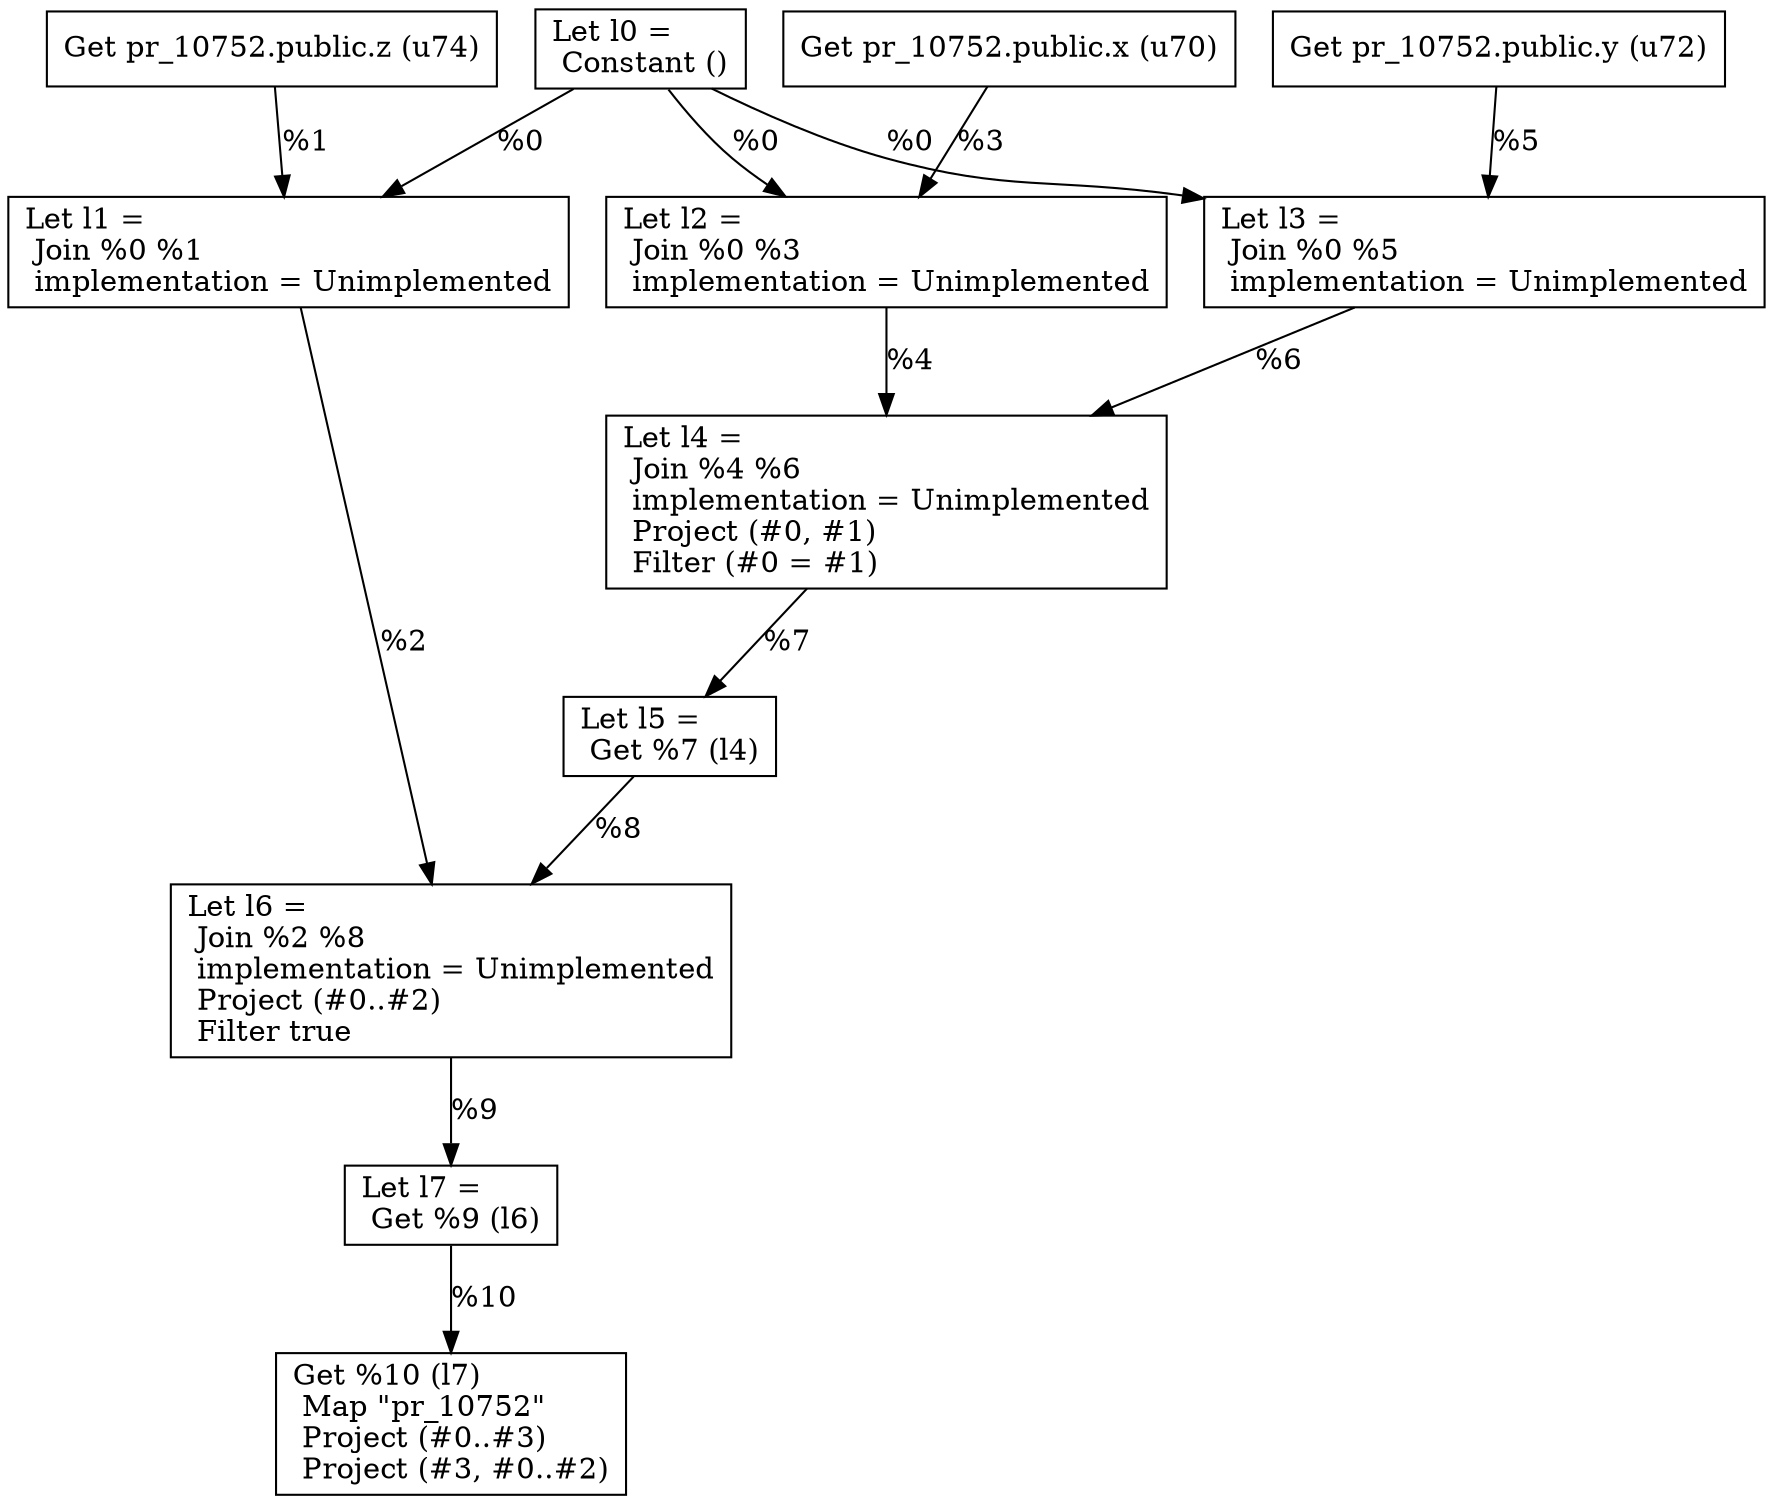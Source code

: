 digraph G {
    node0 [shape = record, label="Let l0 =\l Constant ()\l"]
    node1 [shape = record, label=" Get pr_10752.public.z (u74)\l"]
    node2 [shape = record, label="Let l1 =\l Join %0 %1\l  implementation = Unimplemented\l"]
    node3 [shape = record, label=" Get pr_10752.public.x (u70)\l"]
    node4 [shape = record, label="Let l2 =\l Join %0 %3\l  implementation = Unimplemented\l"]
    node5 [shape = record, label=" Get pr_10752.public.y (u72)\l"]
    node6 [shape = record, label="Let l3 =\l Join %0 %5\l  implementation = Unimplemented\l"]
    node7 [shape = record, label="Let l4 =\l Join %4 %6\l  implementation = Unimplemented\l Project (#0, #1)\l Filter (#0 = #1)\l"]
    node8 [shape = record, label="Let l5 =\l Get %7 (l4)\l"]
    node9 [shape = record, label="Let l6 =\l Join %2 %8\l  implementation = Unimplemented\l Project (#0..#2)\l Filter true\l"]
    node10 [shape = record, label="Let l7 =\l Get %9 (l6)\l"]
    node11 [shape = record, label=" Get %10 (l7)\l Map \"pr_10752\"\l Project (#0..#3)\l Project (#3, #0..#2)\l"]
    node4 -> node7 [label = "%4\l"]
    node10 -> node11 [label = "%10\l"]
    node2 -> node9 [label = "%2\l"]
    node8 -> node9 [label = "%8\l"]
    node5 -> node6 [label = "%5\l"]
    node7 -> node8 [label = "%7\l"]
    node0 -> node6 [label = "%0\l"]
    node0 -> node2 [label = "%0\l"]
    node9 -> node10 [label = "%9\l"]
    node1 -> node2 [label = "%1\l"]
    node0 -> node4 [label = "%0\l"]
    node6 -> node7 [label = "%6\l"]
    node3 -> node4 [label = "%3\l"]
}
